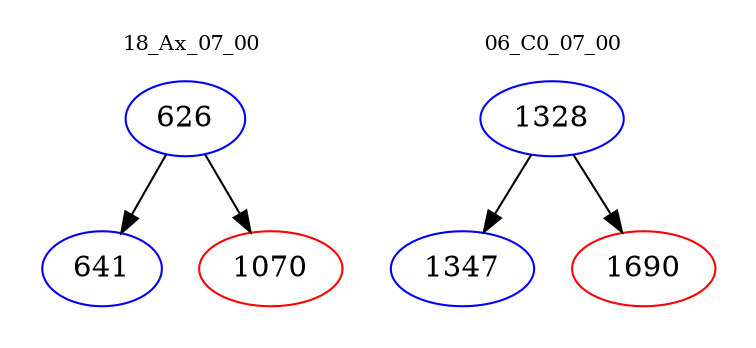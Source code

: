 digraph{
subgraph cluster_0 {
color = white
label = "18_Ax_07_00";
fontsize=10;
T0_626 [label="626", color="blue"]
T0_626 -> T0_641 [color="black"]
T0_641 [label="641", color="blue"]
T0_626 -> T0_1070 [color="black"]
T0_1070 [label="1070", color="red"]
}
subgraph cluster_1 {
color = white
label = "06_C0_07_00";
fontsize=10;
T1_1328 [label="1328", color="blue"]
T1_1328 -> T1_1347 [color="black"]
T1_1347 [label="1347", color="blue"]
T1_1328 -> T1_1690 [color="black"]
T1_1690 [label="1690", color="red"]
}
}
